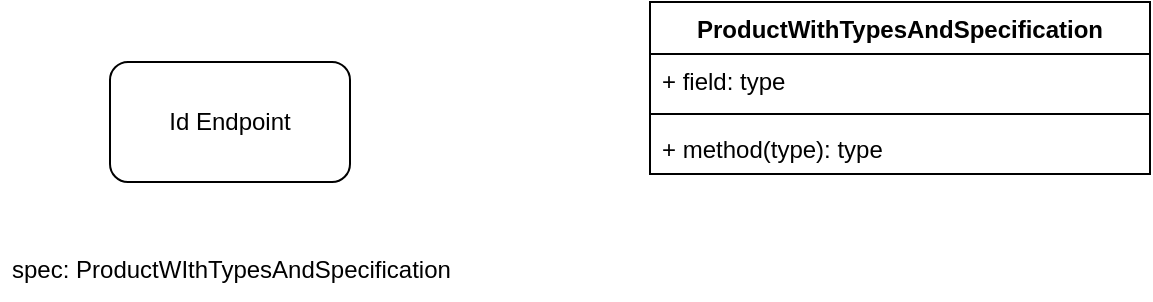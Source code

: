 <mxfile version="13.10.0" type="embed">
    <diagram id="D7qLKl3IFfGIJ575DfXe" name="Page-1">
        <mxGraphModel dx="892" dy="837" grid="1" gridSize="10" guides="1" tooltips="1" connect="1" arrows="1" fold="1" page="1" pageScale="1" pageWidth="850" pageHeight="1100" math="0" shadow="0">
            <root>
                <mxCell id="0"/>
                <mxCell id="1" parent="0"/>
                <mxCell id="2" value="Id Endpoint" style="rounded=1;whiteSpace=wrap;html=1;" vertex="1" parent="1">
                    <mxGeometry x="120" y="140" width="120" height="60" as="geometry"/>
                </mxCell>
                <mxCell id="3" value="ProductWithTypesAndSpecification" style="swimlane;fontStyle=1;align=center;verticalAlign=top;childLayout=stackLayout;horizontal=1;startSize=26;horizontalStack=0;resizeParent=1;resizeParentMax=0;resizeLast=0;collapsible=1;marginBottom=0;" vertex="1" parent="1">
                    <mxGeometry x="390" y="110" width="250" height="86" as="geometry"/>
                </mxCell>
                <mxCell id="4" value="+ field: type" style="text;strokeColor=none;fillColor=none;align=left;verticalAlign=top;spacingLeft=4;spacingRight=4;overflow=hidden;rotatable=0;points=[[0,0.5],[1,0.5]];portConstraint=eastwest;" vertex="1" parent="3">
                    <mxGeometry y="26" width="250" height="26" as="geometry"/>
                </mxCell>
                <mxCell id="5" value="" style="line;strokeWidth=1;fillColor=none;align=left;verticalAlign=middle;spacingTop=-1;spacingLeft=3;spacingRight=3;rotatable=0;labelPosition=right;points=[];portConstraint=eastwest;" vertex="1" parent="3">
                    <mxGeometry y="52" width="250" height="8" as="geometry"/>
                </mxCell>
                <mxCell id="6" value="+ method(type): type" style="text;strokeColor=none;fillColor=none;align=left;verticalAlign=top;spacingLeft=4;spacingRight=4;overflow=hidden;rotatable=0;points=[[0,0.5],[1,0.5]];portConstraint=eastwest;" vertex="1" parent="3">
                    <mxGeometry y="60" width="250" height="26" as="geometry"/>
                </mxCell>
                <mxCell id="8" value="spec: ProductWIthTypesAndSpecification" style="text;strokeColor=none;fillColor=none;align=left;verticalAlign=top;spacingLeft=4;spacingRight=4;overflow=hidden;rotatable=0;points=[[0,0.5],[1,0.5]];portConstraint=eastwest;" vertex="1" parent="1">
                    <mxGeometry x="65" y="230" width="230" height="26" as="geometry"/>
                </mxCell>
            </root>
        </mxGraphModel>
    </diagram>
</mxfile>